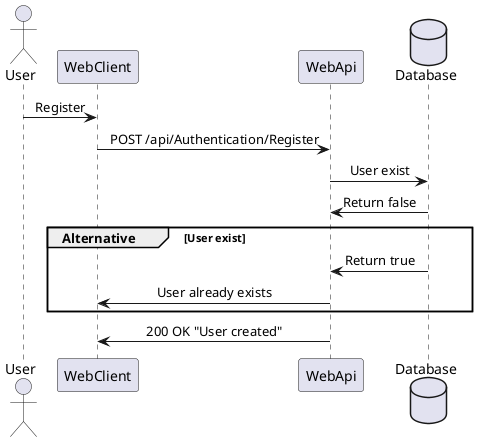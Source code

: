@startuml Register
skinparam sequenceMessageAlign center
actor       User
participant WebClient
participant WebApi
database    Database
User -> WebClient : Register
WebClient -> WebApi : POST /api/Authentication/Register
WebApi -> Database : User exist
WebApi <- Database : Return false
group Alternative [User exist]
    WebApi <- Database: Return true
    WebClient <- WebApi: User already exists
end
WebApi -> WebClient : 200 OK "User created"
@enduml
